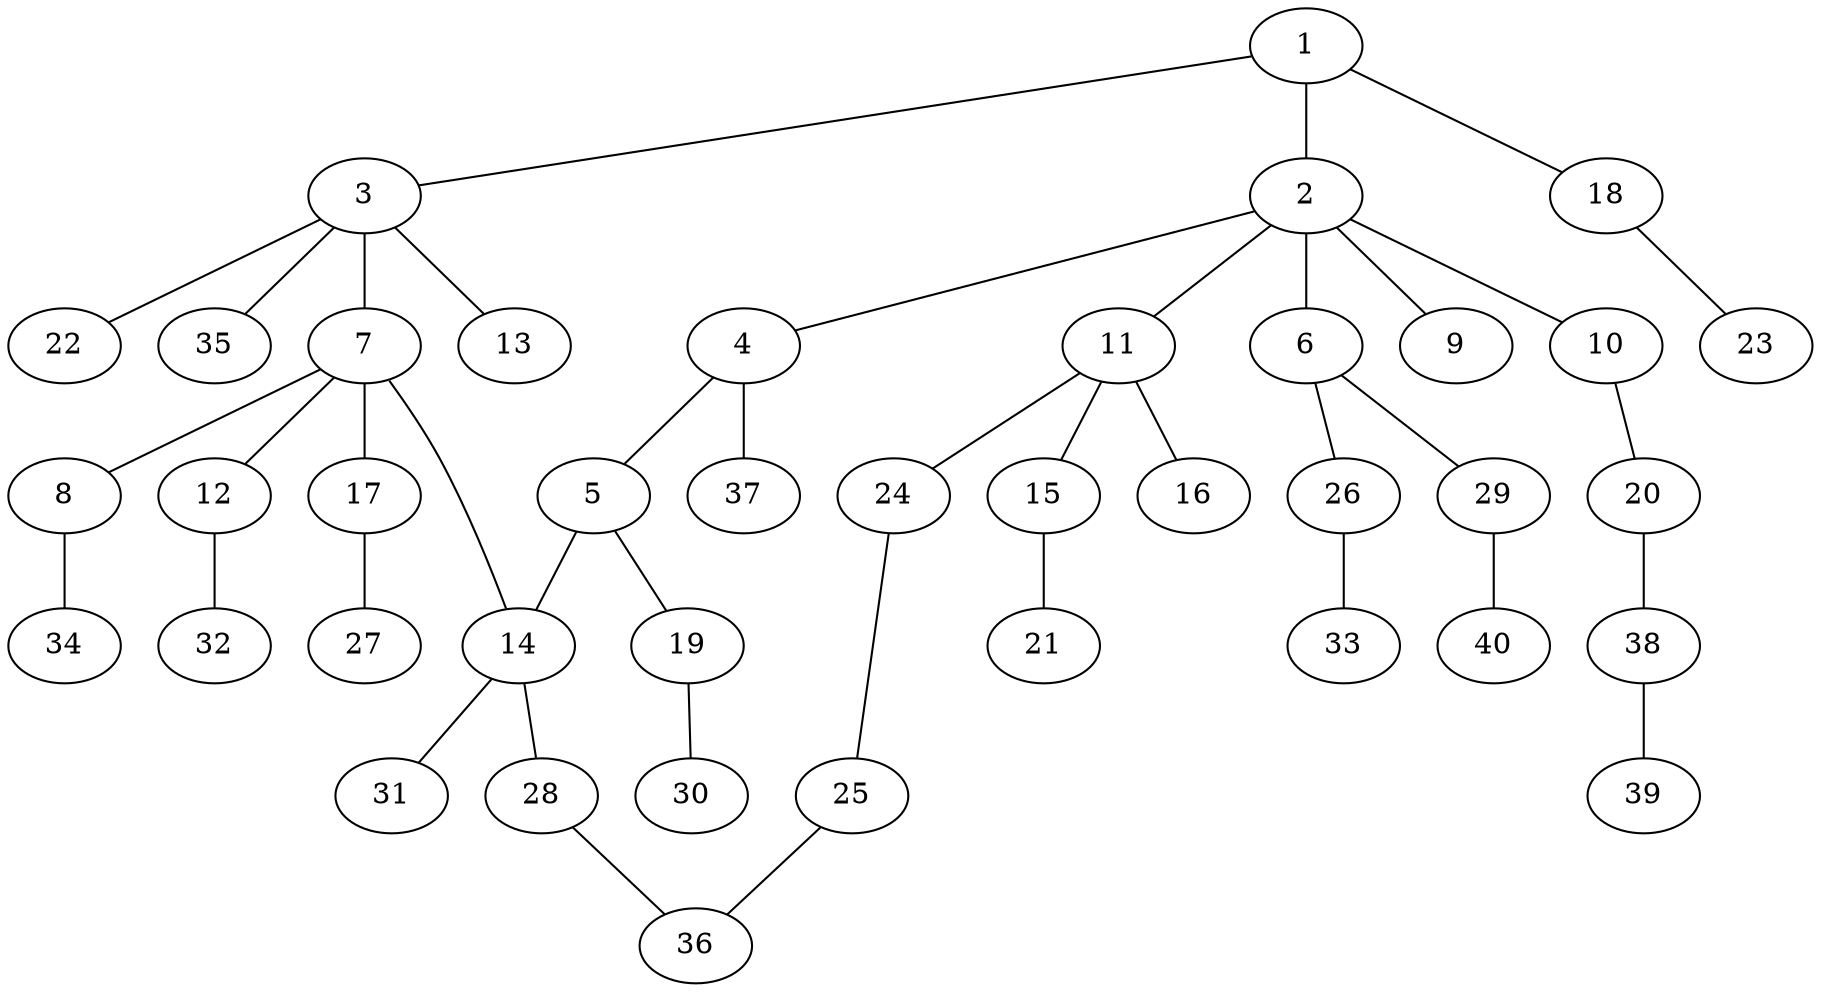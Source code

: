 graph graphname {1--2
1--3
1--18
2--4
2--6
2--9
2--10
2--11
3--7
3--13
3--22
3--35
4--5
4--37
5--14
5--19
6--26
6--29
7--8
7--12
7--14
7--17
8--34
10--20
11--15
11--16
11--24
12--32
14--28
14--31
15--21
17--27
18--23
19--30
20--38
24--25
25--36
26--33
28--36
29--40
38--39
}